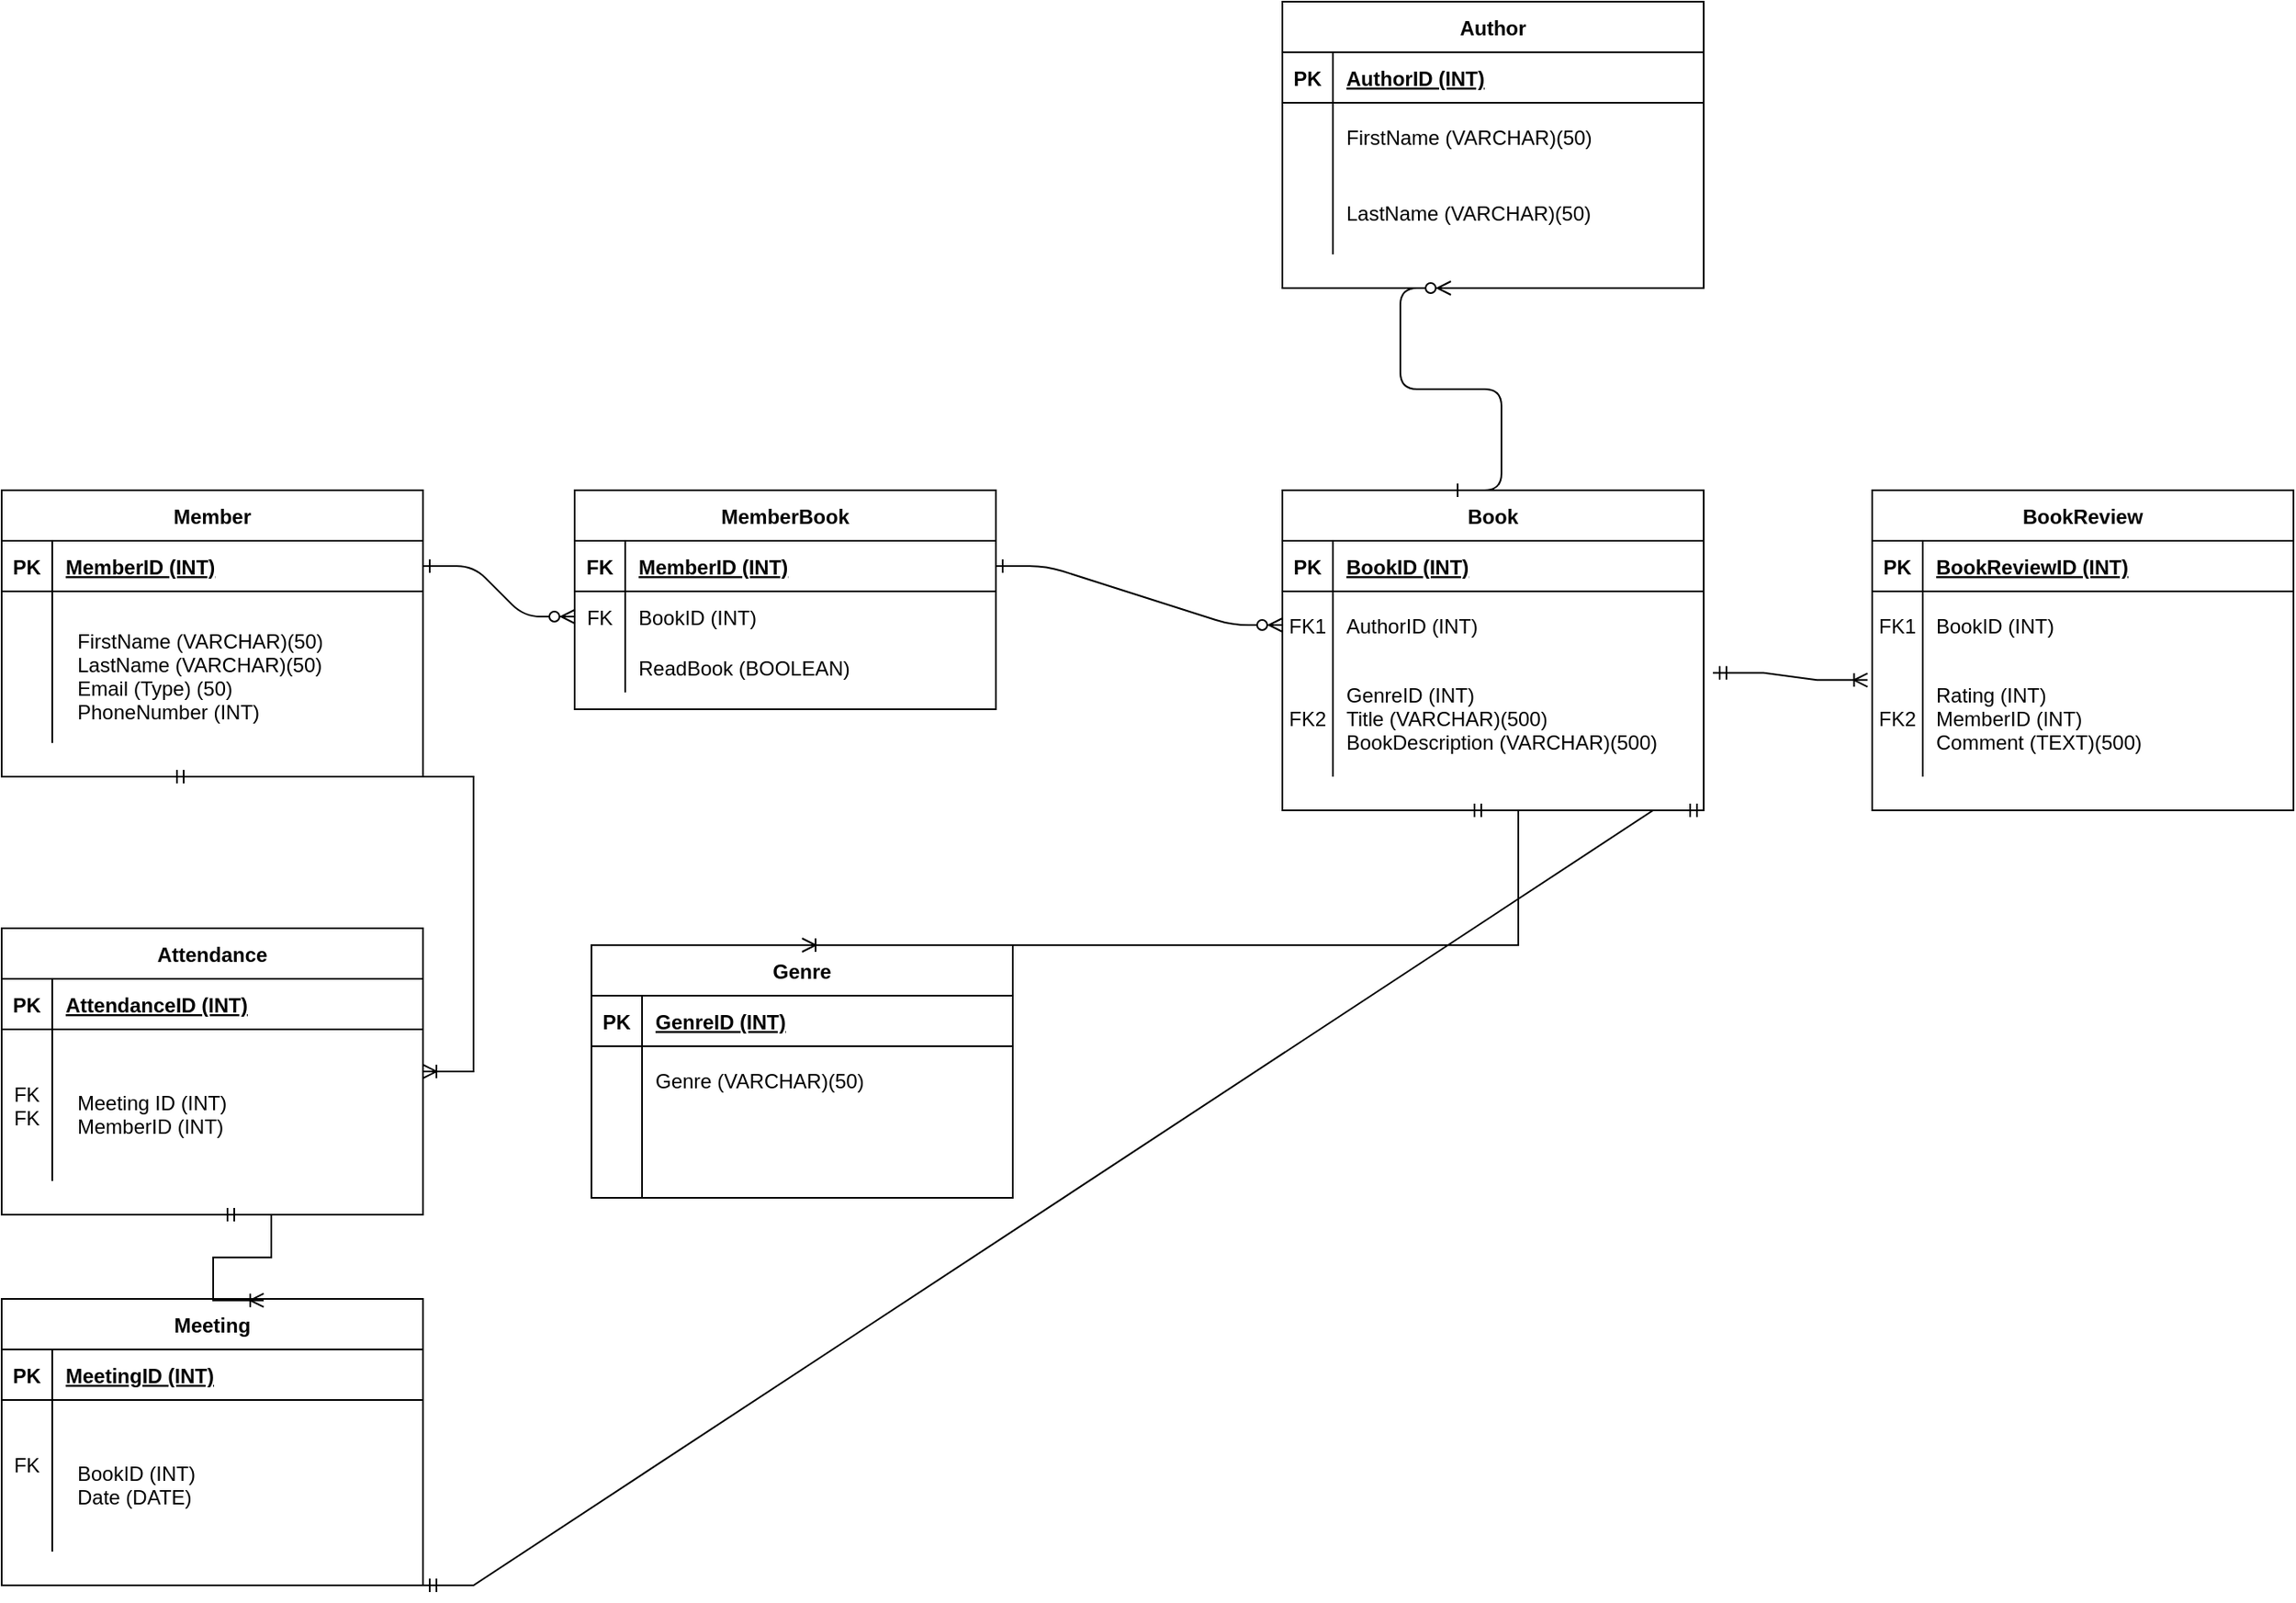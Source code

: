 <mxfile version="23.1.4" type="github">
  <diagram name="Page-1" id="bBmiQMMT05Lmb5AKtt61">
    <mxGraphModel dx="2600" dy="950" grid="1" gridSize="10" guides="1" tooltips="1" connect="1" arrows="1" fold="1" page="1" pageScale="1" pageWidth="1169" pageHeight="827" math="0" shadow="0">
      <root>
        <mxCell id="0" />
        <mxCell id="1" parent="0" />
        <mxCell id="Q9-rzhnlszMLg_VfhZps-1" value="" style="edgeStyle=entityRelationEdgeStyle;endArrow=ERzeroToMany;startArrow=ERone;endFill=1;startFill=0;" parent="1" source="Q9-rzhnlszMLg_VfhZps-24" target="Q9-rzhnlszMLg_VfhZps-7" edge="1">
          <mxGeometry width="100" height="100" relative="1" as="geometry">
            <mxPoint x="340" y="720" as="sourcePoint" />
            <mxPoint x="440" y="620" as="targetPoint" />
          </mxGeometry>
        </mxCell>
        <mxCell id="Q9-rzhnlszMLg_VfhZps-2" value="" style="edgeStyle=entityRelationEdgeStyle;endArrow=ERzeroToMany;startArrow=ERone;endFill=1;startFill=0;" parent="1" source="Q9-rzhnlszMLg_VfhZps-4" target="Q9-rzhnlszMLg_VfhZps-17" edge="1">
          <mxGeometry width="100" height="100" relative="1" as="geometry">
            <mxPoint x="400" y="180" as="sourcePoint" />
            <mxPoint x="460" y="205" as="targetPoint" />
          </mxGeometry>
        </mxCell>
        <mxCell id="Q9-rzhnlszMLg_VfhZps-3" value="MemberBook" style="shape=table;startSize=30;container=1;collapsible=1;childLayout=tableLayout;fixedRows=1;rowLines=0;fontStyle=1;align=center;resizeLast=1;" parent="1" vertex="1">
          <mxGeometry x="330" y="370" width="250" height="130" as="geometry" />
        </mxCell>
        <mxCell id="Q9-rzhnlszMLg_VfhZps-4" value="" style="shape=partialRectangle;collapsible=0;dropTarget=0;pointerEvents=0;fillColor=none;points=[[0,0.5],[1,0.5]];portConstraint=eastwest;top=0;left=0;right=0;bottom=1;" parent="Q9-rzhnlszMLg_VfhZps-3" vertex="1">
          <mxGeometry y="30" width="250" height="30" as="geometry" />
        </mxCell>
        <mxCell id="Q9-rzhnlszMLg_VfhZps-5" value="FK" style="shape=partialRectangle;overflow=hidden;connectable=0;fillColor=none;top=0;left=0;bottom=0;right=0;fontStyle=1;" parent="Q9-rzhnlszMLg_VfhZps-4" vertex="1">
          <mxGeometry width="30" height="30" as="geometry">
            <mxRectangle width="30" height="30" as="alternateBounds" />
          </mxGeometry>
        </mxCell>
        <mxCell id="Q9-rzhnlszMLg_VfhZps-6" value="MemberID (INT)" style="shape=partialRectangle;overflow=hidden;connectable=0;fillColor=none;top=0;left=0;bottom=0;right=0;align=left;spacingLeft=6;fontStyle=5;" parent="Q9-rzhnlszMLg_VfhZps-4" vertex="1">
          <mxGeometry x="30" width="220" height="30" as="geometry">
            <mxRectangle width="220" height="30" as="alternateBounds" />
          </mxGeometry>
        </mxCell>
        <mxCell id="Q9-rzhnlszMLg_VfhZps-7" value="" style="shape=partialRectangle;collapsible=0;dropTarget=0;pointerEvents=0;fillColor=none;points=[[0,0.5],[1,0.5]];portConstraint=eastwest;top=0;left=0;right=0;bottom=0;" parent="Q9-rzhnlszMLg_VfhZps-3" vertex="1">
          <mxGeometry y="60" width="250" height="30" as="geometry" />
        </mxCell>
        <mxCell id="Q9-rzhnlszMLg_VfhZps-8" value="FK" style="shape=partialRectangle;overflow=hidden;connectable=0;fillColor=none;top=0;left=0;bottom=0;right=0;" parent="Q9-rzhnlszMLg_VfhZps-7" vertex="1">
          <mxGeometry width="30" height="30" as="geometry">
            <mxRectangle width="30" height="30" as="alternateBounds" />
          </mxGeometry>
        </mxCell>
        <mxCell id="Q9-rzhnlszMLg_VfhZps-9" value="BookID (INT)" style="shape=partialRectangle;overflow=hidden;connectable=0;fillColor=none;top=0;left=0;bottom=0;right=0;align=left;spacingLeft=6;" parent="Q9-rzhnlszMLg_VfhZps-7" vertex="1">
          <mxGeometry x="30" width="220" height="30" as="geometry">
            <mxRectangle width="220" height="30" as="alternateBounds" />
          </mxGeometry>
        </mxCell>
        <mxCell id="Q9-rzhnlszMLg_VfhZps-10" value="" style="shape=partialRectangle;collapsible=0;dropTarget=0;pointerEvents=0;fillColor=none;points=[[0,0.5],[1,0.5]];portConstraint=eastwest;top=0;left=0;right=0;bottom=0;" parent="Q9-rzhnlszMLg_VfhZps-3" vertex="1">
          <mxGeometry y="90" width="250" height="30" as="geometry" />
        </mxCell>
        <mxCell id="Q9-rzhnlszMLg_VfhZps-11" value="" style="shape=partialRectangle;overflow=hidden;connectable=0;fillColor=none;top=0;left=0;bottom=0;right=0;" parent="Q9-rzhnlszMLg_VfhZps-10" vertex="1">
          <mxGeometry width="30" height="30" as="geometry">
            <mxRectangle width="30" height="30" as="alternateBounds" />
          </mxGeometry>
        </mxCell>
        <mxCell id="Q9-rzhnlszMLg_VfhZps-12" value="ReadBook (BOOLEAN)" style="shape=partialRectangle;overflow=hidden;connectable=0;fillColor=none;top=0;left=0;bottom=0;right=0;align=left;spacingLeft=6;" parent="Q9-rzhnlszMLg_VfhZps-10" vertex="1">
          <mxGeometry x="30" width="220" height="30" as="geometry">
            <mxRectangle width="220" height="30" as="alternateBounds" />
          </mxGeometry>
        </mxCell>
        <mxCell id="Q9-rzhnlszMLg_VfhZps-13" value="Book" style="shape=table;startSize=30;container=1;collapsible=1;childLayout=tableLayout;fixedRows=1;rowLines=0;fontStyle=1;align=center;resizeLast=1;" parent="1" vertex="1">
          <mxGeometry x="750" y="370" width="250" height="190" as="geometry" />
        </mxCell>
        <mxCell id="Q9-rzhnlszMLg_VfhZps-14" value="" style="shape=partialRectangle;collapsible=0;dropTarget=0;pointerEvents=0;fillColor=none;points=[[0,0.5],[1,0.5]];portConstraint=eastwest;top=0;left=0;right=0;bottom=1;" parent="Q9-rzhnlszMLg_VfhZps-13" vertex="1">
          <mxGeometry y="30" width="250" height="30" as="geometry" />
        </mxCell>
        <mxCell id="Q9-rzhnlszMLg_VfhZps-15" value="PK" style="shape=partialRectangle;overflow=hidden;connectable=0;fillColor=none;top=0;left=0;bottom=0;right=0;fontStyle=1;" parent="Q9-rzhnlszMLg_VfhZps-14" vertex="1">
          <mxGeometry width="30" height="30" as="geometry">
            <mxRectangle width="30" height="30" as="alternateBounds" />
          </mxGeometry>
        </mxCell>
        <mxCell id="Q9-rzhnlszMLg_VfhZps-16" value="BookID (INT)" style="shape=partialRectangle;overflow=hidden;connectable=0;fillColor=none;top=0;left=0;bottom=0;right=0;align=left;spacingLeft=6;fontStyle=5;" parent="Q9-rzhnlszMLg_VfhZps-14" vertex="1">
          <mxGeometry x="30" width="220" height="30" as="geometry">
            <mxRectangle width="220" height="30" as="alternateBounds" />
          </mxGeometry>
        </mxCell>
        <mxCell id="Q9-rzhnlszMLg_VfhZps-17" value="" style="shape=partialRectangle;collapsible=0;dropTarget=0;pointerEvents=0;fillColor=none;points=[[0,0.5],[1,0.5]];portConstraint=eastwest;top=0;left=0;right=0;bottom=0;" parent="Q9-rzhnlszMLg_VfhZps-13" vertex="1">
          <mxGeometry y="60" width="250" height="40" as="geometry" />
        </mxCell>
        <mxCell id="Q9-rzhnlszMLg_VfhZps-18" value="FK1" style="shape=partialRectangle;overflow=hidden;connectable=0;fillColor=none;top=0;left=0;bottom=0;right=0;" parent="Q9-rzhnlszMLg_VfhZps-17" vertex="1">
          <mxGeometry width="30" height="40" as="geometry">
            <mxRectangle width="30" height="40" as="alternateBounds" />
          </mxGeometry>
        </mxCell>
        <mxCell id="Q9-rzhnlszMLg_VfhZps-19" value="AuthorID (INT)" style="shape=partialRectangle;overflow=hidden;connectable=0;fillColor=none;top=0;left=0;bottom=0;right=0;align=left;spacingLeft=6;" parent="Q9-rzhnlszMLg_VfhZps-17" vertex="1">
          <mxGeometry x="30" width="220" height="40" as="geometry">
            <mxRectangle width="220" height="40" as="alternateBounds" />
          </mxGeometry>
        </mxCell>
        <mxCell id="Q9-rzhnlszMLg_VfhZps-20" value="" style="shape=partialRectangle;collapsible=0;dropTarget=0;pointerEvents=0;fillColor=none;points=[[0,0.5],[1,0.5]];portConstraint=eastwest;top=0;left=0;right=0;bottom=0;" parent="Q9-rzhnlszMLg_VfhZps-13" vertex="1">
          <mxGeometry y="100" width="250" height="70" as="geometry" />
        </mxCell>
        <mxCell id="Q9-rzhnlszMLg_VfhZps-21" value="FK2" style="shape=partialRectangle;overflow=hidden;connectable=0;fillColor=none;top=0;left=0;bottom=0;right=0;" parent="Q9-rzhnlszMLg_VfhZps-20" vertex="1">
          <mxGeometry width="30" height="70" as="geometry">
            <mxRectangle width="30" height="70" as="alternateBounds" />
          </mxGeometry>
        </mxCell>
        <mxCell id="Q9-rzhnlszMLg_VfhZps-22" value="GenreID (INT)&#xa;Title (VARCHAR)(500)&#xa;BookDescription (VARCHAR)(500)" style="shape=partialRectangle;overflow=hidden;connectable=0;fillColor=none;top=0;left=0;bottom=0;right=0;align=left;spacingLeft=6;" parent="Q9-rzhnlszMLg_VfhZps-20" vertex="1">
          <mxGeometry x="30" width="220" height="70" as="geometry">
            <mxRectangle width="220" height="70" as="alternateBounds" />
          </mxGeometry>
        </mxCell>
        <mxCell id="Q9-rzhnlszMLg_VfhZps-23" value="Member" style="shape=table;startSize=30;container=1;collapsible=1;childLayout=tableLayout;fixedRows=1;rowLines=0;fontStyle=1;align=center;resizeLast=1;" parent="1" vertex="1">
          <mxGeometry x="-10" y="370" width="250" height="170" as="geometry" />
        </mxCell>
        <mxCell id="Q9-rzhnlszMLg_VfhZps-24" value="" style="shape=partialRectangle;collapsible=0;dropTarget=0;pointerEvents=0;fillColor=none;points=[[0,0.5],[1,0.5]];portConstraint=eastwest;top=0;left=0;right=0;bottom=1;" parent="Q9-rzhnlszMLg_VfhZps-23" vertex="1">
          <mxGeometry y="30" width="250" height="30" as="geometry" />
        </mxCell>
        <mxCell id="Q9-rzhnlszMLg_VfhZps-25" value="PK" style="shape=partialRectangle;overflow=hidden;connectable=0;fillColor=none;top=0;left=0;bottom=0;right=0;fontStyle=1;" parent="Q9-rzhnlszMLg_VfhZps-24" vertex="1">
          <mxGeometry width="30" height="30" as="geometry">
            <mxRectangle width="30" height="30" as="alternateBounds" />
          </mxGeometry>
        </mxCell>
        <mxCell id="Q9-rzhnlszMLg_VfhZps-26" value="MemberID (INT)" style="shape=partialRectangle;overflow=hidden;connectable=0;fillColor=none;top=0;left=0;bottom=0;right=0;align=left;spacingLeft=6;fontStyle=5;" parent="Q9-rzhnlszMLg_VfhZps-24" vertex="1">
          <mxGeometry x="30" width="220" height="30" as="geometry">
            <mxRectangle width="220" height="30" as="alternateBounds" />
          </mxGeometry>
        </mxCell>
        <mxCell id="Q9-rzhnlszMLg_VfhZps-27" value="" style="shape=partialRectangle;collapsible=0;dropTarget=0;pointerEvents=0;fillColor=none;points=[[0,0.5],[1,0.5]];portConstraint=eastwest;top=0;left=0;right=0;bottom=0;" parent="Q9-rzhnlszMLg_VfhZps-23" vertex="1">
          <mxGeometry y="60" width="250" height="90" as="geometry" />
        </mxCell>
        <mxCell id="Q9-rzhnlszMLg_VfhZps-28" value="" style="shape=partialRectangle;overflow=hidden;connectable=0;fillColor=none;top=0;left=0;bottom=0;right=0;" parent="Q9-rzhnlszMLg_VfhZps-27" vertex="1">
          <mxGeometry width="30" height="90" as="geometry">
            <mxRectangle width="30" height="90" as="alternateBounds" />
          </mxGeometry>
        </mxCell>
        <mxCell id="Q9-rzhnlszMLg_VfhZps-29" value="FirstName (VARCHAR)(50)&#xa;LastName (VARCHAR)(50)&#xa;Email (Type) (50)&#xa;PhoneNumber (INT)" style="shape=partialRectangle;overflow=hidden;connectable=0;fillColor=none;top=0;left=0;bottom=0;right=0;align=left;spacingLeft=6;spacing=9;spacingTop=10;" parent="Q9-rzhnlszMLg_VfhZps-27" vertex="1">
          <mxGeometry x="30" width="220" height="90" as="geometry">
            <mxRectangle width="220" height="90" as="alternateBounds" />
          </mxGeometry>
        </mxCell>
        <mxCell id="Q9-rzhnlszMLg_VfhZps-30" value="Author" style="shape=table;startSize=30;container=1;collapsible=1;childLayout=tableLayout;fixedRows=1;rowLines=0;fontStyle=1;align=center;resizeLast=1;" parent="1" vertex="1">
          <mxGeometry x="750" y="80" width="250" height="170" as="geometry" />
        </mxCell>
        <mxCell id="Q9-rzhnlszMLg_VfhZps-31" value="" style="shape=partialRectangle;collapsible=0;dropTarget=0;pointerEvents=0;fillColor=none;points=[[0,0.5],[1,0.5]];portConstraint=eastwest;top=0;left=0;right=0;bottom=1;" parent="Q9-rzhnlszMLg_VfhZps-30" vertex="1">
          <mxGeometry y="30" width="250" height="30" as="geometry" />
        </mxCell>
        <mxCell id="Q9-rzhnlszMLg_VfhZps-32" value="PK" style="shape=partialRectangle;overflow=hidden;connectable=0;fillColor=none;top=0;left=0;bottom=0;right=0;fontStyle=1;" parent="Q9-rzhnlszMLg_VfhZps-31" vertex="1">
          <mxGeometry width="30" height="30" as="geometry">
            <mxRectangle width="30" height="30" as="alternateBounds" />
          </mxGeometry>
        </mxCell>
        <mxCell id="Q9-rzhnlszMLg_VfhZps-33" value="AuthorID (INT)" style="shape=partialRectangle;overflow=hidden;connectable=0;fillColor=none;top=0;left=0;bottom=0;right=0;align=left;spacingLeft=6;fontStyle=5;" parent="Q9-rzhnlszMLg_VfhZps-31" vertex="1">
          <mxGeometry x="30" width="220" height="30" as="geometry">
            <mxRectangle width="220" height="30" as="alternateBounds" />
          </mxGeometry>
        </mxCell>
        <mxCell id="Q9-rzhnlszMLg_VfhZps-34" value="" style="shape=partialRectangle;collapsible=0;dropTarget=0;pointerEvents=0;fillColor=none;points=[[0,0.5],[1,0.5]];portConstraint=eastwest;top=0;left=0;right=0;bottom=0;" parent="Q9-rzhnlszMLg_VfhZps-30" vertex="1">
          <mxGeometry y="60" width="250" height="40" as="geometry" />
        </mxCell>
        <mxCell id="Q9-rzhnlszMLg_VfhZps-35" value="" style="shape=partialRectangle;overflow=hidden;connectable=0;fillColor=none;top=0;left=0;bottom=0;right=0;" parent="Q9-rzhnlszMLg_VfhZps-34" vertex="1">
          <mxGeometry width="30" height="40" as="geometry">
            <mxRectangle width="30" height="40" as="alternateBounds" />
          </mxGeometry>
        </mxCell>
        <mxCell id="Q9-rzhnlszMLg_VfhZps-36" value="FirstName (VARCHAR)(50)" style="shape=partialRectangle;overflow=hidden;connectable=0;fillColor=none;top=0;left=0;bottom=0;right=0;align=left;spacingLeft=6;" parent="Q9-rzhnlszMLg_VfhZps-34" vertex="1">
          <mxGeometry x="30" width="220" height="40" as="geometry">
            <mxRectangle width="220" height="40" as="alternateBounds" />
          </mxGeometry>
        </mxCell>
        <mxCell id="Q9-rzhnlszMLg_VfhZps-37" value="" style="shape=partialRectangle;collapsible=0;dropTarget=0;pointerEvents=0;fillColor=none;points=[[0,0.5],[1,0.5]];portConstraint=eastwest;top=0;left=0;right=0;bottom=0;" parent="Q9-rzhnlszMLg_VfhZps-30" vertex="1">
          <mxGeometry y="100" width="250" height="50" as="geometry" />
        </mxCell>
        <mxCell id="Q9-rzhnlszMLg_VfhZps-38" value="" style="shape=partialRectangle;overflow=hidden;connectable=0;fillColor=none;top=0;left=0;bottom=0;right=0;" parent="Q9-rzhnlszMLg_VfhZps-37" vertex="1">
          <mxGeometry width="30" height="50" as="geometry">
            <mxRectangle width="30" height="50" as="alternateBounds" />
          </mxGeometry>
        </mxCell>
        <mxCell id="Q9-rzhnlszMLg_VfhZps-39" value="LastName (VARCHAR)(50)" style="shape=partialRectangle;overflow=hidden;connectable=0;fillColor=none;top=0;left=0;bottom=0;right=0;align=left;spacingLeft=6;" parent="Q9-rzhnlszMLg_VfhZps-37" vertex="1">
          <mxGeometry x="30" width="220" height="50" as="geometry">
            <mxRectangle width="220" height="50" as="alternateBounds" />
          </mxGeometry>
        </mxCell>
        <mxCell id="Q9-rzhnlszMLg_VfhZps-40" value="Genre" style="shape=table;startSize=30;container=1;collapsible=1;childLayout=tableLayout;fixedRows=1;rowLines=0;fontStyle=1;align=center;resizeLast=1;" parent="1" vertex="1">
          <mxGeometry x="340" y="640" width="250" height="150" as="geometry" />
        </mxCell>
        <mxCell id="Q9-rzhnlszMLg_VfhZps-41" value="" style="shape=partialRectangle;collapsible=0;dropTarget=0;pointerEvents=0;fillColor=none;points=[[0,0.5],[1,0.5]];portConstraint=eastwest;top=0;left=0;right=0;bottom=1;" parent="Q9-rzhnlszMLg_VfhZps-40" vertex="1">
          <mxGeometry y="30" width="250" height="30" as="geometry" />
        </mxCell>
        <mxCell id="Q9-rzhnlszMLg_VfhZps-42" value="PK" style="shape=partialRectangle;overflow=hidden;connectable=0;fillColor=none;top=0;left=0;bottom=0;right=0;fontStyle=1;" parent="Q9-rzhnlszMLg_VfhZps-41" vertex="1">
          <mxGeometry width="30" height="30" as="geometry">
            <mxRectangle width="30" height="30" as="alternateBounds" />
          </mxGeometry>
        </mxCell>
        <mxCell id="Q9-rzhnlszMLg_VfhZps-43" value="GenreID (INT)" style="shape=partialRectangle;overflow=hidden;connectable=0;fillColor=none;top=0;left=0;bottom=0;right=0;align=left;spacingLeft=6;fontStyle=5;" parent="Q9-rzhnlszMLg_VfhZps-41" vertex="1">
          <mxGeometry x="30" width="220" height="30" as="geometry">
            <mxRectangle width="220" height="30" as="alternateBounds" />
          </mxGeometry>
        </mxCell>
        <mxCell id="Q9-rzhnlszMLg_VfhZps-44" value="" style="shape=partialRectangle;collapsible=0;dropTarget=0;pointerEvents=0;fillColor=none;points=[[0,0.5],[1,0.5]];portConstraint=eastwest;top=0;left=0;right=0;bottom=0;" parent="Q9-rzhnlszMLg_VfhZps-40" vertex="1">
          <mxGeometry y="60" width="250" height="40" as="geometry" />
        </mxCell>
        <mxCell id="Q9-rzhnlszMLg_VfhZps-45" value="" style="shape=partialRectangle;overflow=hidden;connectable=0;fillColor=none;top=0;left=0;bottom=0;right=0;" parent="Q9-rzhnlszMLg_VfhZps-44" vertex="1">
          <mxGeometry width="30" height="40" as="geometry">
            <mxRectangle width="30" height="40" as="alternateBounds" />
          </mxGeometry>
        </mxCell>
        <mxCell id="Q9-rzhnlszMLg_VfhZps-46" value="Genre (VARCHAR)(50)" style="shape=partialRectangle;overflow=hidden;connectable=0;fillColor=none;top=0;left=0;bottom=0;right=0;align=left;spacingLeft=6;" parent="Q9-rzhnlszMLg_VfhZps-44" vertex="1">
          <mxGeometry x="30" width="220" height="40" as="geometry">
            <mxRectangle width="220" height="40" as="alternateBounds" />
          </mxGeometry>
        </mxCell>
        <mxCell id="Q9-rzhnlszMLg_VfhZps-47" value="" style="shape=partialRectangle;collapsible=0;dropTarget=0;pointerEvents=0;fillColor=none;points=[[0,0.5],[1,0.5]];portConstraint=eastwest;top=0;left=0;right=0;bottom=0;" parent="Q9-rzhnlszMLg_VfhZps-40" vertex="1">
          <mxGeometry y="100" width="250" height="50" as="geometry" />
        </mxCell>
        <mxCell id="Q9-rzhnlszMLg_VfhZps-48" value="" style="shape=partialRectangle;overflow=hidden;connectable=0;fillColor=none;top=0;left=0;bottom=0;right=0;" parent="Q9-rzhnlszMLg_VfhZps-47" vertex="1">
          <mxGeometry width="30" height="50" as="geometry">
            <mxRectangle width="30" height="50" as="alternateBounds" />
          </mxGeometry>
        </mxCell>
        <mxCell id="Q9-rzhnlszMLg_VfhZps-49" value="" style="shape=partialRectangle;overflow=hidden;connectable=0;fillColor=none;top=0;left=0;bottom=0;right=0;align=left;spacingLeft=6;" parent="Q9-rzhnlszMLg_VfhZps-47" vertex="1">
          <mxGeometry x="30" width="220" height="50" as="geometry">
            <mxRectangle width="220" height="50" as="alternateBounds" />
          </mxGeometry>
        </mxCell>
        <mxCell id="Q9-rzhnlszMLg_VfhZps-50" value="" style="edgeStyle=entityRelationEdgeStyle;endArrow=ERzeroToMany;startArrow=ERone;endFill=1;startFill=0;" parent="1" edge="1">
          <mxGeometry width="100" height="100" relative="1" as="geometry">
            <mxPoint x="850" y="370" as="sourcePoint" />
            <mxPoint x="850" y="250" as="targetPoint" />
            <Array as="points">
              <mxPoint x="830" y="340" />
            </Array>
          </mxGeometry>
        </mxCell>
        <mxCell id="Q9-rzhnlszMLg_VfhZps-51" value="" style="edgeStyle=entityRelationEdgeStyle;fontSize=12;html=1;endArrow=ERoneToMany;startArrow=ERmandOne;rounded=0;entryX=0.5;entryY=0;entryDx=0;entryDy=0;" parent="1" target="Q9-rzhnlszMLg_VfhZps-40" edge="1">
          <mxGeometry width="100" height="100" relative="1" as="geometry">
            <mxPoint x="860" y="560" as="sourcePoint" />
            <mxPoint x="850" y="530" as="targetPoint" />
          </mxGeometry>
        </mxCell>
        <mxCell id="Q9-rzhnlszMLg_VfhZps-52" value="BookReview" style="shape=table;startSize=30;container=1;collapsible=1;childLayout=tableLayout;fixedRows=1;rowLines=0;fontStyle=1;align=center;resizeLast=1;" parent="1" vertex="1">
          <mxGeometry x="1100" y="370" width="250" height="190" as="geometry" />
        </mxCell>
        <mxCell id="Q9-rzhnlszMLg_VfhZps-53" value="" style="shape=partialRectangle;collapsible=0;dropTarget=0;pointerEvents=0;fillColor=none;points=[[0,0.5],[1,0.5]];portConstraint=eastwest;top=0;left=0;right=0;bottom=1;" parent="Q9-rzhnlszMLg_VfhZps-52" vertex="1">
          <mxGeometry y="30" width="250" height="30" as="geometry" />
        </mxCell>
        <mxCell id="Q9-rzhnlszMLg_VfhZps-54" value="PK" style="shape=partialRectangle;overflow=hidden;connectable=0;fillColor=none;top=0;left=0;bottom=0;right=0;fontStyle=1;" parent="Q9-rzhnlszMLg_VfhZps-53" vertex="1">
          <mxGeometry width="30" height="30" as="geometry">
            <mxRectangle width="30" height="30" as="alternateBounds" />
          </mxGeometry>
        </mxCell>
        <mxCell id="Q9-rzhnlszMLg_VfhZps-55" value="BookReviewID (INT)" style="shape=partialRectangle;overflow=hidden;connectable=0;fillColor=none;top=0;left=0;bottom=0;right=0;align=left;spacingLeft=6;fontStyle=5;" parent="Q9-rzhnlszMLg_VfhZps-53" vertex="1">
          <mxGeometry x="30" width="220" height="30" as="geometry">
            <mxRectangle width="220" height="30" as="alternateBounds" />
          </mxGeometry>
        </mxCell>
        <mxCell id="Q9-rzhnlszMLg_VfhZps-56" value="" style="shape=partialRectangle;collapsible=0;dropTarget=0;pointerEvents=0;fillColor=none;points=[[0,0.5],[1,0.5]];portConstraint=eastwest;top=0;left=0;right=0;bottom=0;" parent="Q9-rzhnlszMLg_VfhZps-52" vertex="1">
          <mxGeometry y="60" width="250" height="40" as="geometry" />
        </mxCell>
        <mxCell id="Q9-rzhnlszMLg_VfhZps-57" value="FK1" style="shape=partialRectangle;overflow=hidden;connectable=0;fillColor=none;top=0;left=0;bottom=0;right=0;" parent="Q9-rzhnlszMLg_VfhZps-56" vertex="1">
          <mxGeometry width="30" height="40" as="geometry">
            <mxRectangle width="30" height="40" as="alternateBounds" />
          </mxGeometry>
        </mxCell>
        <mxCell id="Q9-rzhnlszMLg_VfhZps-58" value="BookID (INT)" style="shape=partialRectangle;overflow=hidden;connectable=0;fillColor=none;top=0;left=0;bottom=0;right=0;align=left;spacingLeft=6;" parent="Q9-rzhnlszMLg_VfhZps-56" vertex="1">
          <mxGeometry x="30" width="220" height="40" as="geometry">
            <mxRectangle width="220" height="40" as="alternateBounds" />
          </mxGeometry>
        </mxCell>
        <mxCell id="Q9-rzhnlszMLg_VfhZps-59" value="" style="shape=partialRectangle;collapsible=0;dropTarget=0;pointerEvents=0;fillColor=none;points=[[0,0.5],[1,0.5]];portConstraint=eastwest;top=0;left=0;right=0;bottom=0;" parent="Q9-rzhnlszMLg_VfhZps-52" vertex="1">
          <mxGeometry y="100" width="250" height="70" as="geometry" />
        </mxCell>
        <mxCell id="Q9-rzhnlszMLg_VfhZps-60" value="FK2" style="shape=partialRectangle;overflow=hidden;connectable=0;fillColor=none;top=0;left=0;bottom=0;right=0;" parent="Q9-rzhnlszMLg_VfhZps-59" vertex="1">
          <mxGeometry width="30" height="70" as="geometry">
            <mxRectangle width="30" height="70" as="alternateBounds" />
          </mxGeometry>
        </mxCell>
        <mxCell id="Q9-rzhnlszMLg_VfhZps-61" value="Rating (INT)&#xa;MemberID (INT)&#xa;Comment (TEXT)(500)" style="shape=partialRectangle;overflow=hidden;connectable=0;fillColor=none;top=0;left=0;bottom=0;right=0;align=left;spacingLeft=6;" parent="Q9-rzhnlszMLg_VfhZps-59" vertex="1">
          <mxGeometry x="30" width="220" height="70" as="geometry">
            <mxRectangle width="220" height="70" as="alternateBounds" />
          </mxGeometry>
        </mxCell>
        <mxCell id="Q9-rzhnlszMLg_VfhZps-62" value="" style="edgeStyle=entityRelationEdgeStyle;fontSize=12;html=1;endArrow=ERoneToMany;startArrow=ERmandOne;rounded=0;entryX=-0.011;entryY=0.181;entryDx=0;entryDy=0;exitX=1.022;exitY=0.12;exitDx=0;exitDy=0;exitPerimeter=0;entryPerimeter=0;" parent="1" source="Q9-rzhnlszMLg_VfhZps-20" target="Q9-rzhnlszMLg_VfhZps-59" edge="1">
          <mxGeometry width="100" height="100" relative="1" as="geometry">
            <mxPoint x="1035" y="450" as="sourcePoint" />
            <mxPoint x="1050" y="540" as="targetPoint" />
            <Array as="points">
              <mxPoint x="1215" y="350" />
            </Array>
          </mxGeometry>
        </mxCell>
        <mxCell id="Q9-rzhnlszMLg_VfhZps-63" value="Attendance" style="shape=table;startSize=30;container=1;collapsible=1;childLayout=tableLayout;fixedRows=1;rowLines=0;fontStyle=1;align=center;resizeLast=1;" parent="1" vertex="1">
          <mxGeometry x="-10" y="630" width="250" height="170" as="geometry" />
        </mxCell>
        <mxCell id="Q9-rzhnlszMLg_VfhZps-64" value="" style="shape=partialRectangle;collapsible=0;dropTarget=0;pointerEvents=0;fillColor=none;points=[[0,0.5],[1,0.5]];portConstraint=eastwest;top=0;left=0;right=0;bottom=1;" parent="Q9-rzhnlszMLg_VfhZps-63" vertex="1">
          <mxGeometry y="30" width="250" height="30" as="geometry" />
        </mxCell>
        <mxCell id="Q9-rzhnlszMLg_VfhZps-65" value="PK" style="shape=partialRectangle;overflow=hidden;connectable=0;fillColor=none;top=0;left=0;bottom=0;right=0;fontStyle=1;" parent="Q9-rzhnlszMLg_VfhZps-64" vertex="1">
          <mxGeometry width="30" height="30" as="geometry">
            <mxRectangle width="30" height="30" as="alternateBounds" />
          </mxGeometry>
        </mxCell>
        <mxCell id="Q9-rzhnlszMLg_VfhZps-66" value="AttendanceID (INT)" style="shape=partialRectangle;overflow=hidden;connectable=0;fillColor=none;top=0;left=0;bottom=0;right=0;align=left;spacingLeft=6;fontStyle=5;" parent="Q9-rzhnlszMLg_VfhZps-64" vertex="1">
          <mxGeometry x="30" width="220" height="30" as="geometry">
            <mxRectangle width="220" height="30" as="alternateBounds" />
          </mxGeometry>
        </mxCell>
        <mxCell id="Q9-rzhnlszMLg_VfhZps-67" value="" style="shape=partialRectangle;collapsible=0;dropTarget=0;pointerEvents=0;fillColor=none;points=[[0,0.5],[1,0.5]];portConstraint=eastwest;top=0;left=0;right=0;bottom=0;" parent="Q9-rzhnlszMLg_VfhZps-63" vertex="1">
          <mxGeometry y="60" width="250" height="90" as="geometry" />
        </mxCell>
        <mxCell id="Q9-rzhnlszMLg_VfhZps-68" value="FK&#xa;FK" style="shape=partialRectangle;overflow=hidden;connectable=0;fillColor=none;top=0;left=0;bottom=0;right=0;" parent="Q9-rzhnlszMLg_VfhZps-67" vertex="1">
          <mxGeometry width="30" height="90" as="geometry">
            <mxRectangle width="30" height="90" as="alternateBounds" />
          </mxGeometry>
        </mxCell>
        <mxCell id="Q9-rzhnlszMLg_VfhZps-69" value="Meeting ID (INT)&#xa;MemberID (INT)" style="shape=partialRectangle;overflow=hidden;connectable=0;fillColor=none;top=0;left=0;bottom=0;right=0;align=left;spacingLeft=6;spacing=9;spacingTop=10;" parent="Q9-rzhnlszMLg_VfhZps-67" vertex="1">
          <mxGeometry x="30" width="220" height="90" as="geometry">
            <mxRectangle width="220" height="90" as="alternateBounds" />
          </mxGeometry>
        </mxCell>
        <mxCell id="Q9-rzhnlszMLg_VfhZps-70" value="" style="edgeStyle=entityRelationEdgeStyle;fontSize=12;html=1;endArrow=ERoneToMany;startArrow=ERmandOne;rounded=0;" parent="1" target="Q9-rzhnlszMLg_VfhZps-63" edge="1">
          <mxGeometry width="100" height="100" relative="1" as="geometry">
            <mxPoint x="90" y="540" as="sourcePoint" />
            <mxPoint x="110" y="620" as="targetPoint" />
            <Array as="points">
              <mxPoint x="200" y="462" />
              <mxPoint x="110" y="600" />
              <mxPoint x="70" y="640" />
            </Array>
          </mxGeometry>
        </mxCell>
        <mxCell id="Q9-rzhnlszMLg_VfhZps-71" value="Meeting" style="shape=table;startSize=30;container=1;collapsible=1;childLayout=tableLayout;fixedRows=1;rowLines=0;fontStyle=1;align=center;resizeLast=1;" parent="1" vertex="1">
          <mxGeometry x="-10" y="850" width="250" height="170" as="geometry" />
        </mxCell>
        <mxCell id="Q9-rzhnlszMLg_VfhZps-72" value="" style="shape=partialRectangle;collapsible=0;dropTarget=0;pointerEvents=0;fillColor=none;points=[[0,0.5],[1,0.5]];portConstraint=eastwest;top=0;left=0;right=0;bottom=1;" parent="Q9-rzhnlszMLg_VfhZps-71" vertex="1">
          <mxGeometry y="30" width="250" height="30" as="geometry" />
        </mxCell>
        <mxCell id="Q9-rzhnlszMLg_VfhZps-73" value="PK" style="shape=partialRectangle;overflow=hidden;connectable=0;fillColor=none;top=0;left=0;bottom=0;right=0;fontStyle=1;" parent="Q9-rzhnlszMLg_VfhZps-72" vertex="1">
          <mxGeometry width="30" height="30" as="geometry">
            <mxRectangle width="30" height="30" as="alternateBounds" />
          </mxGeometry>
        </mxCell>
        <mxCell id="Q9-rzhnlszMLg_VfhZps-74" value="MeetingID (INT)" style="shape=partialRectangle;overflow=hidden;connectable=0;fillColor=none;top=0;left=0;bottom=0;right=0;align=left;spacingLeft=6;fontStyle=5;" parent="Q9-rzhnlszMLg_VfhZps-72" vertex="1">
          <mxGeometry x="30" width="220" height="30" as="geometry">
            <mxRectangle width="220" height="30" as="alternateBounds" />
          </mxGeometry>
        </mxCell>
        <mxCell id="Q9-rzhnlszMLg_VfhZps-75" value="" style="shape=partialRectangle;collapsible=0;dropTarget=0;pointerEvents=0;fillColor=none;points=[[0,0.5],[1,0.5]];portConstraint=eastwest;top=0;left=0;right=0;bottom=0;" parent="Q9-rzhnlszMLg_VfhZps-71" vertex="1">
          <mxGeometry y="60" width="250" height="90" as="geometry" />
        </mxCell>
        <mxCell id="Q9-rzhnlszMLg_VfhZps-76" value="FK&#xa;" style="shape=partialRectangle;overflow=hidden;connectable=0;fillColor=none;top=0;left=0;bottom=0;right=0;" parent="Q9-rzhnlszMLg_VfhZps-75" vertex="1">
          <mxGeometry width="30" height="90" as="geometry">
            <mxRectangle width="30" height="90" as="alternateBounds" />
          </mxGeometry>
        </mxCell>
        <mxCell id="Q9-rzhnlszMLg_VfhZps-77" value="BookID (INT)&#xa;Date (DATE)" style="shape=partialRectangle;overflow=hidden;connectable=0;fillColor=none;top=0;left=0;bottom=0;right=0;align=left;spacingLeft=6;spacing=9;spacingTop=10;" parent="Q9-rzhnlszMLg_VfhZps-75" vertex="1">
          <mxGeometry x="30" width="220" height="90" as="geometry">
            <mxRectangle width="220" height="90" as="alternateBounds" />
          </mxGeometry>
        </mxCell>
        <mxCell id="Q9-rzhnlszMLg_VfhZps-78" value="" style="edgeStyle=entityRelationEdgeStyle;fontSize=12;html=1;endArrow=ERoneToMany;startArrow=ERmandOne;rounded=0;entryX=0.622;entryY=0.005;entryDx=0;entryDy=0;entryPerimeter=0;" parent="1" target="Q9-rzhnlszMLg_VfhZps-71" edge="1">
          <mxGeometry width="100" height="100" relative="1" as="geometry">
            <mxPoint x="120" y="800" as="sourcePoint" />
            <mxPoint x="270" y="975" as="targetPoint" />
            <Array as="points">
              <mxPoint x="230" y="722" />
              <mxPoint x="140" y="860" />
              <mxPoint x="100" y="900" />
            </Array>
          </mxGeometry>
        </mxCell>
        <mxCell id="YwyanjpO2apKzYqyQJwp-1" value="" style="edgeStyle=entityRelationEdgeStyle;fontSize=12;html=1;endArrow=ERmandOne;startArrow=ERmandOne;rounded=0;entryX=1;entryY=1;entryDx=0;entryDy=0;" edge="1" parent="1" target="Q9-rzhnlszMLg_VfhZps-13">
          <mxGeometry width="100" height="100" relative="1" as="geometry">
            <mxPoint x="240" y="1020" as="sourcePoint" />
            <mxPoint x="960" y="620" as="targetPoint" />
            <Array as="points">
              <mxPoint x="660" y="830" />
              <mxPoint x="700" y="850" />
              <mxPoint x="690" y="830" />
              <mxPoint x="750" y="880" />
            </Array>
          </mxGeometry>
        </mxCell>
      </root>
    </mxGraphModel>
  </diagram>
</mxfile>
